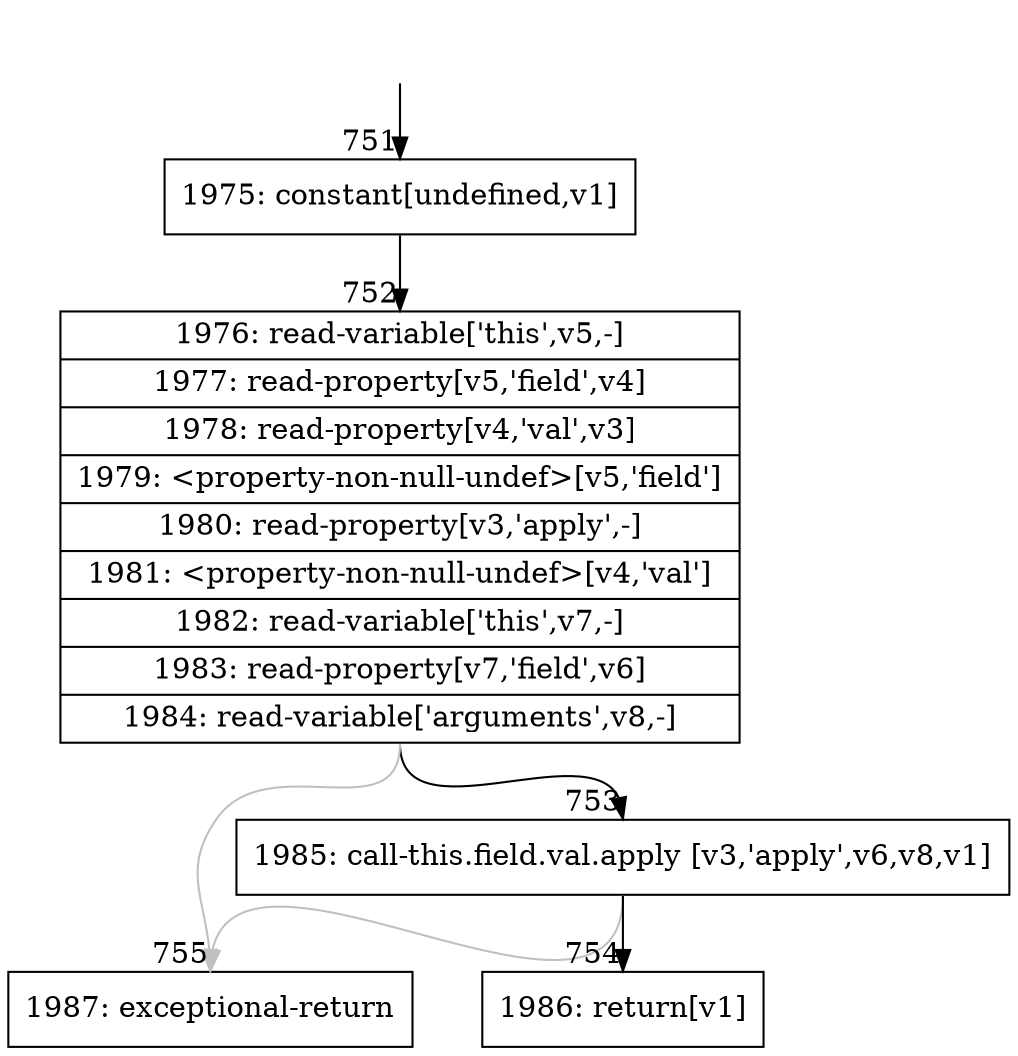 digraph {
rankdir="TD"
BB_entry74[shape=none,label=""];
BB_entry74 -> BB751 [tailport=s, headport=n, headlabel="    751"]
BB751 [shape=record label="{1975: constant[undefined,v1]}" ] 
BB751 -> BB752 [tailport=s, headport=n, headlabel="      752"]
BB752 [shape=record label="{1976: read-variable['this',v5,-]|1977: read-property[v5,'field',v4]|1978: read-property[v4,'val',v3]|1979: \<property-non-null-undef\>[v5,'field']|1980: read-property[v3,'apply',-]|1981: \<property-non-null-undef\>[v4,'val']|1982: read-variable['this',v7,-]|1983: read-property[v7,'field',v6]|1984: read-variable['arguments',v8,-]}" ] 
BB752 -> BB753 [tailport=s, headport=n, headlabel="      753"]
BB752 -> BB755 [tailport=s, headport=n, color=gray, headlabel="      755"]
BB753 [shape=record label="{1985: call-this.field.val.apply [v3,'apply',v6,v8,v1]}" ] 
BB753 -> BB754 [tailport=s, headport=n, headlabel="      754"]
BB753 -> BB755 [tailport=s, headport=n, color=gray]
BB754 [shape=record label="{1986: return[v1]}" ] 
BB755 [shape=record label="{1987: exceptional-return}" ] 
//#$~ 640
}
